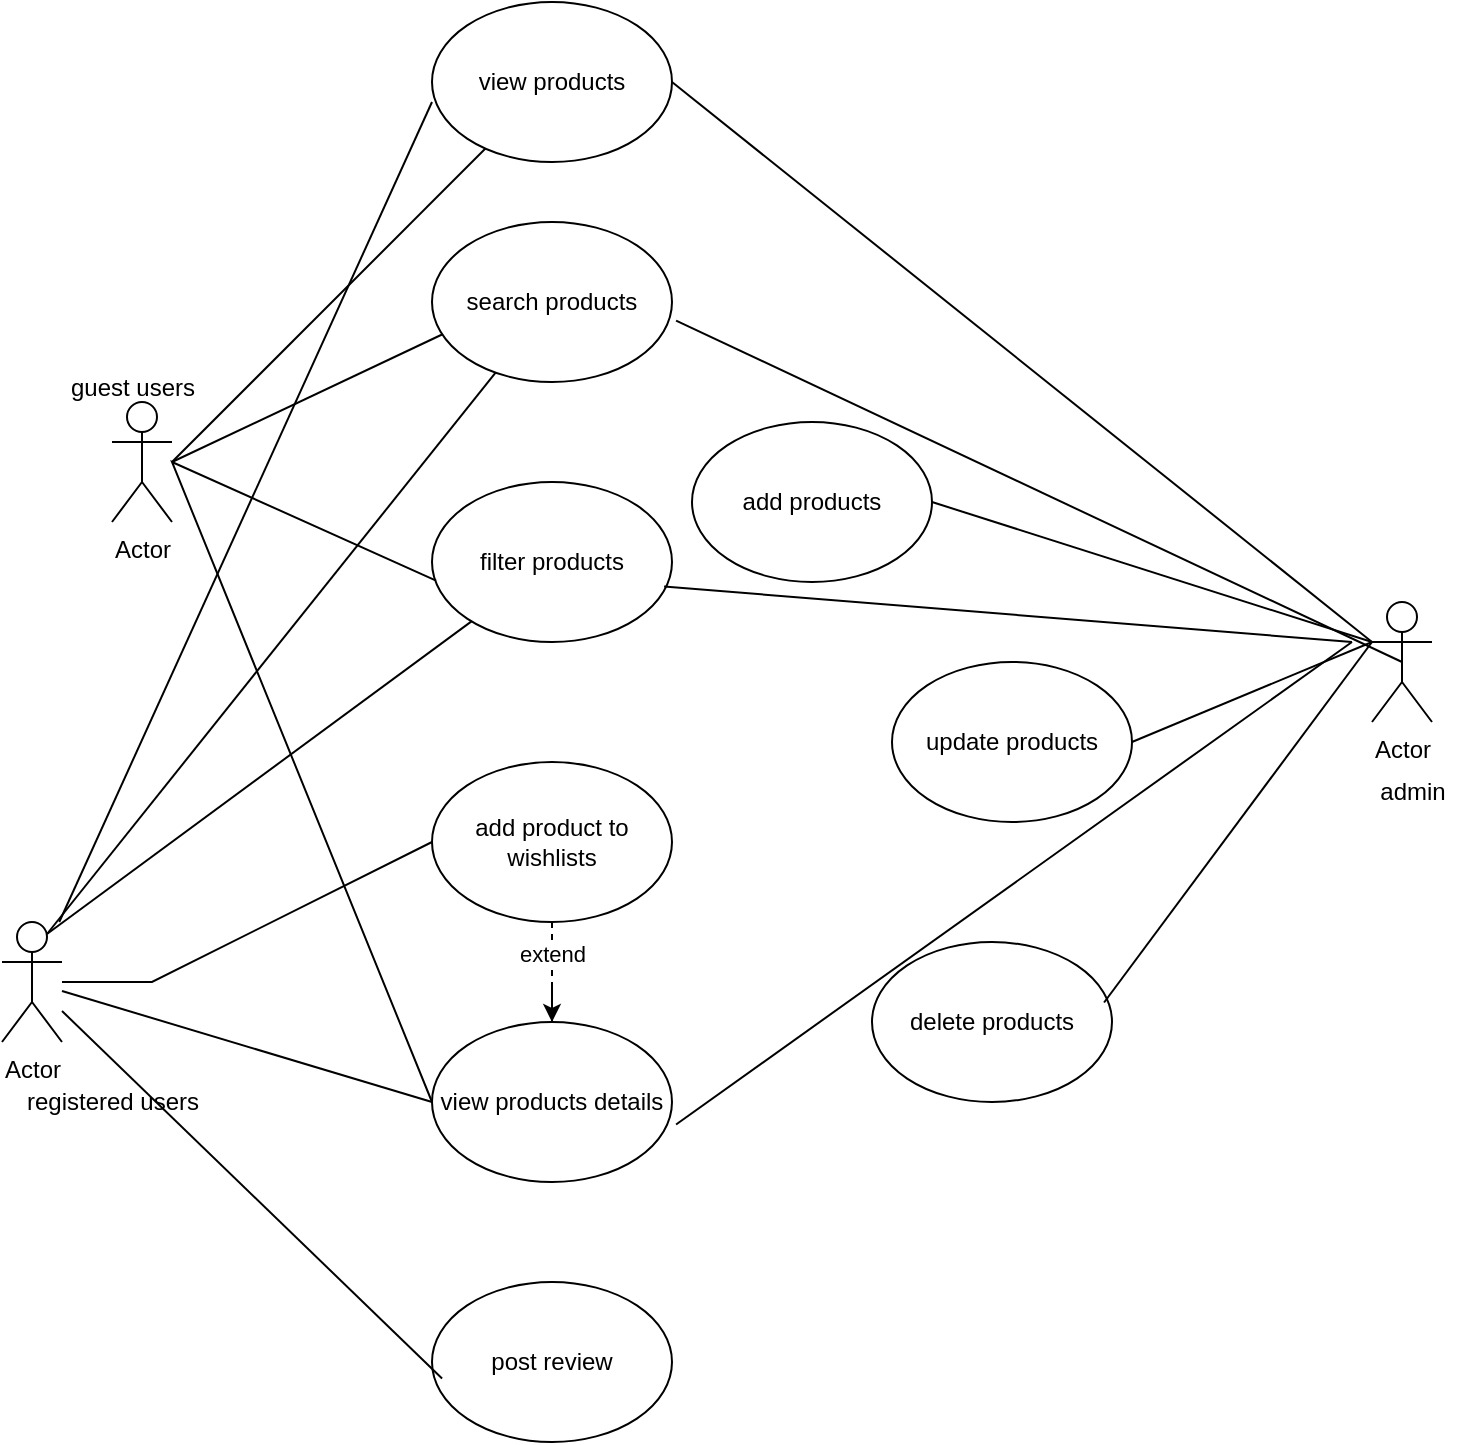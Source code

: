 <mxfile version="27.0.5">
  <diagram name="Trang-1" id="8P37S3St6V8EzLrGUWb9">
    <mxGraphModel grid="1" page="1" gridSize="10" guides="1" tooltips="1" connect="1" arrows="1" fold="1" pageScale="1" pageWidth="827" pageHeight="1169" math="0" shadow="0">
      <root>
        <mxCell id="0" />
        <mxCell id="1" parent="0" />
        <mxCell id="5evPD5gkj50zPaL7sM6B-1" value="Actor" style="shape=umlActor;verticalLabelPosition=bottom;verticalAlign=top;html=1;outlineConnect=0;" vertex="1" parent="1">
          <mxGeometry x="110" y="200" width="30" height="60" as="geometry" />
        </mxCell>
        <mxCell id="5evPD5gkj50zPaL7sM6B-3" value="Actor" style="shape=umlActor;verticalLabelPosition=bottom;verticalAlign=top;html=1;outlineConnect=0;" vertex="1" parent="1">
          <mxGeometry x="740" y="300" width="30" height="60" as="geometry" />
        </mxCell>
        <mxCell id="5evPD5gkj50zPaL7sM6B-4" value="search products" style="ellipse;whiteSpace=wrap;html=1;" vertex="1" parent="1">
          <mxGeometry x="270" y="110" width="120" height="80" as="geometry" />
        </mxCell>
        <mxCell id="5evPD5gkj50zPaL7sM6B-5" value="filter products" style="ellipse;whiteSpace=wrap;html=1;" vertex="1" parent="1">
          <mxGeometry x="270" y="240" width="120" height="80" as="geometry" />
        </mxCell>
        <mxCell id="5evPD5gkj50zPaL7sM6B-6" value="add product to wishlists" style="ellipse;whiteSpace=wrap;html=1;" vertex="1" parent="1">
          <mxGeometry x="270" y="380" width="120" height="80" as="geometry" />
        </mxCell>
        <mxCell id="5evPD5gkj50zPaL7sM6B-7" value="view products details" style="ellipse;whiteSpace=wrap;html=1;" vertex="1" parent="1">
          <mxGeometry x="270" y="510" width="120" height="80" as="geometry" />
        </mxCell>
        <mxCell id="5evPD5gkj50zPaL7sM6B-8" value="post review" style="ellipse;whiteSpace=wrap;html=1;" vertex="1" parent="1">
          <mxGeometry x="270" y="640" width="120" height="80" as="geometry" />
        </mxCell>
        <mxCell id="5evPD5gkj50zPaL7sM6B-9" value="view products" style="ellipse;whiteSpace=wrap;html=1;" vertex="1" parent="1">
          <mxGeometry x="270" width="120" height="80" as="geometry" />
        </mxCell>
        <mxCell id="5evPD5gkj50zPaL7sM6B-10" value="add products" style="ellipse;whiteSpace=wrap;html=1;" vertex="1" parent="1">
          <mxGeometry x="400" y="210" width="120" height="80" as="geometry" />
        </mxCell>
        <mxCell id="5evPD5gkj50zPaL7sM6B-11" value="update products" style="ellipse;whiteSpace=wrap;html=1;" vertex="1" parent="1">
          <mxGeometry x="500" y="330" width="120" height="80" as="geometry" />
        </mxCell>
        <mxCell id="5evPD5gkj50zPaL7sM6B-12" value="delete products" style="ellipse;whiteSpace=wrap;html=1;" vertex="1" parent="1">
          <mxGeometry x="490" y="470" width="120" height="80" as="geometry" />
        </mxCell>
        <mxCell id="5evPD5gkj50zPaL7sM6B-13" value="" style="endArrow=none;html=1;rounded=0;" edge="1" parent="1" target="5evPD5gkj50zPaL7sM6B-9">
          <mxGeometry width="50" height="50" relative="1" as="geometry">
            <mxPoint x="140" y="230" as="sourcePoint" />
            <mxPoint x="190" y="180" as="targetPoint" />
          </mxGeometry>
        </mxCell>
        <mxCell id="5evPD5gkj50zPaL7sM6B-15" value="" style="endArrow=none;html=1;rounded=0;entryX=0.042;entryY=0.703;entryDx=0;entryDy=0;entryPerimeter=0;" edge="1" parent="1" target="5evPD5gkj50zPaL7sM6B-4">
          <mxGeometry width="50" height="50" relative="1" as="geometry">
            <mxPoint x="140" y="230" as="sourcePoint" />
            <mxPoint x="440" y="360" as="targetPoint" />
          </mxGeometry>
        </mxCell>
        <mxCell id="5evPD5gkj50zPaL7sM6B-16" value="" style="endArrow=none;html=1;rounded=0;entryX=0.017;entryY=0.616;entryDx=0;entryDy=0;entryPerimeter=0;exitX=0;exitY=0.5;exitDx=0;exitDy=0;" edge="1" parent="1" source="5evPD5gkj50zPaL7sM6B-7" target="5evPD5gkj50zPaL7sM6B-5">
          <mxGeometry width="50" height="50" relative="1" as="geometry">
            <mxPoint x="390" y="410" as="sourcePoint" />
            <mxPoint x="440" y="360" as="targetPoint" />
            <Array as="points">
              <mxPoint x="140" y="230" />
            </Array>
          </mxGeometry>
        </mxCell>
        <mxCell id="5evPD5gkj50zPaL7sM6B-17" value="" style="endArrow=none;html=1;rounded=0;exitX=0;exitY=0.625;exitDx=0;exitDy=0;exitPerimeter=0;" edge="1" parent="1" source="5evPD5gkj50zPaL7sM6B-9" target="5evPD5gkj50zPaL7sM6B-2">
          <mxGeometry width="50" height="50" relative="1" as="geometry">
            <mxPoint x="390" y="410" as="sourcePoint" />
            <mxPoint x="440" y="360" as="targetPoint" />
          </mxGeometry>
        </mxCell>
        <mxCell id="5evPD5gkj50zPaL7sM6B-18" value="" style="endArrow=none;html=1;rounded=0;exitX=0.75;exitY=0.1;exitDx=0;exitDy=0;exitPerimeter=0;" edge="1" parent="1" source="5evPD5gkj50zPaL7sM6B-2" target="5evPD5gkj50zPaL7sM6B-4">
          <mxGeometry width="50" height="50" relative="1" as="geometry">
            <mxPoint x="390" y="410" as="sourcePoint" />
            <mxPoint x="440" y="360" as="targetPoint" />
          </mxGeometry>
        </mxCell>
        <mxCell id="5evPD5gkj50zPaL7sM6B-19" value="" style="endArrow=none;html=1;rounded=0;exitX=0.75;exitY=0.1;exitDx=0;exitDy=0;exitPerimeter=0;" edge="1" parent="1" source="5evPD5gkj50zPaL7sM6B-2" target="5evPD5gkj50zPaL7sM6B-5">
          <mxGeometry width="50" height="50" relative="1" as="geometry">
            <mxPoint x="390" y="410" as="sourcePoint" />
            <mxPoint x="440" y="360" as="targetPoint" />
          </mxGeometry>
        </mxCell>
        <mxCell id="5evPD5gkj50zPaL7sM6B-20" value="" style="endArrow=none;html=1;rounded=0;entryX=0;entryY=0.5;entryDx=0;entryDy=0;" edge="1" parent="1" source="5evPD5gkj50zPaL7sM6B-2" target="5evPD5gkj50zPaL7sM6B-6">
          <mxGeometry width="50" height="50" relative="1" as="geometry">
            <mxPoint x="143" y="496" as="sourcePoint" />
            <mxPoint x="308" y="324" as="targetPoint" />
            <Array as="points">
              <mxPoint x="130" y="490" />
            </Array>
          </mxGeometry>
        </mxCell>
        <mxCell id="5evPD5gkj50zPaL7sM6B-21" value="" style="endArrow=none;html=1;rounded=0;entryX=0;entryY=0.5;entryDx=0;entryDy=0;" edge="1" parent="1" source="5evPD5gkj50zPaL7sM6B-2" target="5evPD5gkj50zPaL7sM6B-7">
          <mxGeometry width="50" height="50" relative="1" as="geometry">
            <mxPoint x="130" y="490" as="sourcePoint" />
            <mxPoint x="318" y="334" as="targetPoint" />
          </mxGeometry>
        </mxCell>
        <mxCell id="5evPD5gkj50zPaL7sM6B-22" value="" style="endArrow=none;html=1;rounded=0;entryX=0.042;entryY=0.603;entryDx=0;entryDy=0;entryPerimeter=0;" edge="1" parent="1" source="5evPD5gkj50zPaL7sM6B-2" target="5evPD5gkj50zPaL7sM6B-8">
          <mxGeometry width="50" height="50" relative="1" as="geometry">
            <mxPoint x="130" y="480" as="sourcePoint" />
            <mxPoint x="328" y="344" as="targetPoint" />
          </mxGeometry>
        </mxCell>
        <mxCell id="5evPD5gkj50zPaL7sM6B-23" value="" style="endArrow=none;html=1;rounded=0;exitX=1;exitY=0.5;exitDx=0;exitDy=0;" edge="1" parent="1" source="5evPD5gkj50zPaL7sM6B-10">
          <mxGeometry width="50" height="50" relative="1" as="geometry">
            <mxPoint x="390" y="410" as="sourcePoint" />
            <mxPoint x="740" y="320" as="targetPoint" />
          </mxGeometry>
        </mxCell>
        <mxCell id="5evPD5gkj50zPaL7sM6B-24" value="" style="endArrow=none;html=1;rounded=0;exitX=1;exitY=0.5;exitDx=0;exitDy=0;exitPerimeter=0;entryX=0;entryY=0.333;entryDx=0;entryDy=0;entryPerimeter=0;" edge="1" parent="1" source="5evPD5gkj50zPaL7sM6B-11" target="5evPD5gkj50zPaL7sM6B-3">
          <mxGeometry width="50" height="50" relative="1" as="geometry">
            <mxPoint x="173" y="526" as="sourcePoint" />
            <mxPoint x="338" y="354" as="targetPoint" />
          </mxGeometry>
        </mxCell>
        <mxCell id="5evPD5gkj50zPaL7sM6B-25" value="" style="endArrow=none;html=1;rounded=0;exitX=0.967;exitY=0.378;exitDx=0;exitDy=0;exitPerimeter=0;" edge="1" parent="1" source="5evPD5gkj50zPaL7sM6B-12">
          <mxGeometry width="50" height="50" relative="1" as="geometry">
            <mxPoint x="620" y="500" as="sourcePoint" />
            <mxPoint x="740" y="320" as="targetPoint" />
          </mxGeometry>
        </mxCell>
        <mxCell id="5evPD5gkj50zPaL7sM6B-26" value="" style="endArrow=none;html=1;rounded=0;exitX=0;exitY=0.333;exitDx=0;exitDy=0;exitPerimeter=0;entryX=1;entryY=0.5;entryDx=0;entryDy=0;" edge="1" parent="1" source="5evPD5gkj50zPaL7sM6B-3" target="5evPD5gkj50zPaL7sM6B-9">
          <mxGeometry width="50" height="50" relative="1" as="geometry">
            <mxPoint x="193" y="546" as="sourcePoint" />
            <mxPoint x="358" y="374" as="targetPoint" />
          </mxGeometry>
        </mxCell>
        <mxCell id="5evPD5gkj50zPaL7sM6B-27" value="" style="endArrow=none;html=1;rounded=0;exitX=0.5;exitY=0.5;exitDx=0;exitDy=0;exitPerimeter=0;entryX=1.017;entryY=0.616;entryDx=0;entryDy=0;entryPerimeter=0;" edge="1" parent="1" source="5evPD5gkj50zPaL7sM6B-3" target="5evPD5gkj50zPaL7sM6B-4">
          <mxGeometry width="50" height="50" relative="1" as="geometry">
            <mxPoint x="203" y="556" as="sourcePoint" />
            <mxPoint x="368" y="384" as="targetPoint" />
          </mxGeometry>
        </mxCell>
        <mxCell id="5evPD5gkj50zPaL7sM6B-28" value="" style="endArrow=none;html=1;rounded=0;entryX=0.967;entryY=0.653;entryDx=0;entryDy=0;entryPerimeter=0;" edge="1" parent="1" target="5evPD5gkj50zPaL7sM6B-5">
          <mxGeometry width="50" height="50" relative="1" as="geometry">
            <mxPoint x="730" y="320" as="sourcePoint" />
            <mxPoint x="378" y="394" as="targetPoint" />
          </mxGeometry>
        </mxCell>
        <mxCell id="5evPD5gkj50zPaL7sM6B-30" value="" style="endArrow=none;html=1;rounded=0;exitX=1.017;exitY=0.641;exitDx=0;exitDy=0;exitPerimeter=0;" edge="1" parent="1" source="5evPD5gkj50zPaL7sM6B-7">
          <mxGeometry width="50" height="50" relative="1" as="geometry">
            <mxPoint x="233" y="586" as="sourcePoint" />
            <mxPoint x="730" y="320" as="targetPoint" />
          </mxGeometry>
        </mxCell>
        <mxCell id="5evPD5gkj50zPaL7sM6B-33" value="" style="endArrow=none;dashed=1;html=1;rounded=0;exitX=0.5;exitY=1;exitDx=0;exitDy=0;" edge="1" parent="1" source="5evPD5gkj50zPaL7sM6B-6" target="5evPD5gkj50zPaL7sM6B-7">
          <mxGeometry width="50" height="50" relative="1" as="geometry">
            <mxPoint x="390" y="410" as="sourcePoint" />
            <mxPoint x="330" y="500" as="targetPoint" />
          </mxGeometry>
        </mxCell>
        <mxCell id="5evPD5gkj50zPaL7sM6B-35" value="extend" style="edgeLabel;html=1;align=center;verticalAlign=middle;resizable=0;points=[];" connectable="0" vertex="1" parent="5evPD5gkj50zPaL7sM6B-33">
          <mxGeometry x="-0.36" relative="1" as="geometry">
            <mxPoint as="offset" />
          </mxGeometry>
        </mxCell>
        <mxCell id="5evPD5gkj50zPaL7sM6B-34" value="" style="endArrow=classic;html=1;rounded=0;entryX=0.5;entryY=0;entryDx=0;entryDy=0;" edge="1" parent="1" target="5evPD5gkj50zPaL7sM6B-7">
          <mxGeometry width="50" height="50" relative="1" as="geometry">
            <mxPoint x="330" y="490" as="sourcePoint" />
            <mxPoint x="440" y="360" as="targetPoint" />
          </mxGeometry>
        </mxCell>
        <mxCell id="5evPD5gkj50zPaL7sM6B-2" value="Actor" style="shape=umlActor;verticalLabelPosition=bottom;verticalAlign=top;html=1;outlineConnect=0;" vertex="1" parent="1">
          <mxGeometry x="55" y="460" width="30" height="60" as="geometry" />
        </mxCell>
        <mxCell id="5evPD5gkj50zPaL7sM6B-42" value="admin" style="text;html=1;align=center;verticalAlign=middle;resizable=0;points=[];autosize=1;strokeColor=none;fillColor=none;" vertex="1" parent="1">
          <mxGeometry x="730" y="380" width="60" height="30" as="geometry" />
        </mxCell>
        <mxCell id="5evPD5gkj50zPaL7sM6B-43" value="guest users" style="text;html=1;align=center;verticalAlign=middle;resizable=0;points=[];autosize=1;strokeColor=none;fillColor=none;" vertex="1" parent="1">
          <mxGeometry x="75" y="178" width="90" height="30" as="geometry" />
        </mxCell>
        <mxCell id="5evPD5gkj50zPaL7sM6B-44" value="registered users" style="text;html=1;align=center;verticalAlign=middle;resizable=0;points=[];autosize=1;strokeColor=none;fillColor=none;" vertex="1" parent="1">
          <mxGeometry x="55" y="535" width="110" height="30" as="geometry" />
        </mxCell>
      </root>
    </mxGraphModel>
  </diagram>
</mxfile>
